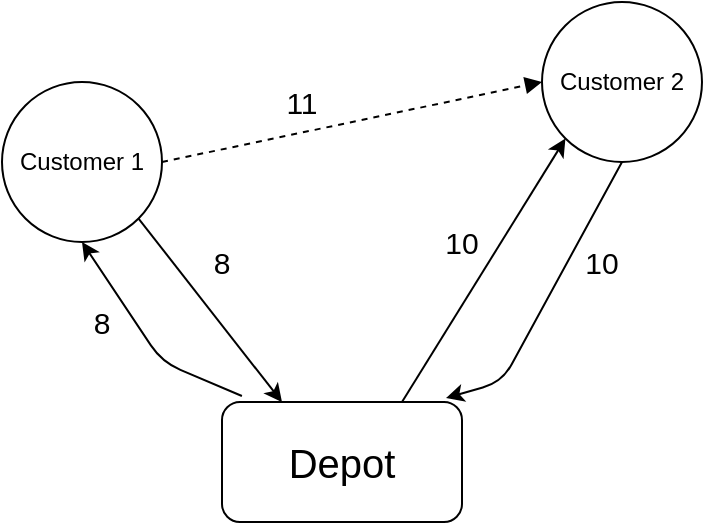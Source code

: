 <mxfile version="12.2.2" type="device" pages="1"><diagram id="AMrCJ3Vq9jp1NVRyr1gg" name="Page-1"><mxGraphModel dx="1422" dy="785" grid="1" gridSize="10" guides="1" tooltips="1" connect="1" arrows="1" fold="1" page="1" pageScale="1" pageWidth="850" pageHeight="1100" math="0" shadow="0"><root><mxCell id="0"/><mxCell id="1" parent="0"/><mxCell id="EdoLUDih1SQuBGTwUvBA-2" value="&lt;font style=&quot;font-size: 20px&quot;&gt;Depot&lt;/font&gt;" style="rounded=1;whiteSpace=wrap;html=1;" parent="1" vertex="1"><mxGeometry x="320" y="280" width="120" height="60" as="geometry"/></mxCell><mxCell id="EdoLUDih1SQuBGTwUvBA-9" value="Customer 2&lt;br&gt;" style="ellipse;whiteSpace=wrap;html=1;aspect=fixed;" parent="1" vertex="1"><mxGeometry x="480" y="80" width="80" height="80" as="geometry"/></mxCell><mxCell id="EdoLUDih1SQuBGTwUvBA-10" value="Customer 1&lt;br&gt;" style="ellipse;whiteSpace=wrap;html=1;aspect=fixed;" parent="1" vertex="1"><mxGeometry x="210" y="120" width="80" height="80" as="geometry"/></mxCell><mxCell id="EdoLUDih1SQuBGTwUvBA-12" value="" style="endArrow=classic;html=1;entryX=0.5;entryY=1;entryDx=0;entryDy=0;exitX=0.083;exitY=-0.05;exitDx=0;exitDy=0;exitPerimeter=0;" parent="1" source="EdoLUDih1SQuBGTwUvBA-2" target="EdoLUDih1SQuBGTwUvBA-10" edge="1"><mxGeometry width="50" height="50" relative="1" as="geometry"><mxPoint x="320" y="270" as="sourcePoint"/><mxPoint x="410" y="230" as="targetPoint"/><Array as="points"><mxPoint x="290" y="260"/></Array></mxGeometry></mxCell><mxCell id="EdoLUDih1SQuBGTwUvBA-13" value="" style="endArrow=classic;html=1;entryX=0.25;entryY=0;entryDx=0;entryDy=0;exitX=1;exitY=1;exitDx=0;exitDy=0;" parent="1" target="EdoLUDih1SQuBGTwUvBA-2" edge="1" source="EdoLUDih1SQuBGTwUvBA-10"><mxGeometry width="50" height="50" relative="1" as="geometry"><mxPoint x="420" y="80" as="sourcePoint"/><mxPoint x="470" y="30" as="targetPoint"/><Array as="points"/></mxGeometry></mxCell><mxCell id="EdoLUDih1SQuBGTwUvBA-14" value="" style="endArrow=classic;html=1;exitX=0.5;exitY=1;exitDx=0;exitDy=0;" parent="1" edge="1" source="EdoLUDih1SQuBGTwUvBA-9"><mxGeometry width="50" height="50" relative="1" as="geometry"><mxPoint x="520" y="210" as="sourcePoint"/><mxPoint x="432" y="278" as="targetPoint"/><Array as="points"><mxPoint x="460" y="270"/></Array></mxGeometry></mxCell><mxCell id="yKOlQn_pJ1tuRd3Hrebq-4" value="" style="endArrow=classic;html=1;entryX=0;entryY=1;entryDx=0;entryDy=0;exitX=0.75;exitY=0;exitDx=0;exitDy=0;" edge="1" parent="1" source="EdoLUDih1SQuBGTwUvBA-2" target="EdoLUDih1SQuBGTwUvBA-9"><mxGeometry width="50" height="50" relative="1" as="geometry"><mxPoint x="700" y="220" as="sourcePoint"/><mxPoint x="571.96" y="338.02" as="targetPoint"/><Array as="points"/></mxGeometry></mxCell><mxCell id="yKOlQn_pJ1tuRd3Hrebq-8" value="&lt;font style=&quot;font-size: 15px&quot;&gt;8&lt;/font&gt;" style="text;html=1;strokeColor=none;fillColor=none;align=center;verticalAlign=middle;whiteSpace=wrap;rounded=0;" vertex="1" parent="1"><mxGeometry x="240" y="230" width="40" height="20" as="geometry"/></mxCell><mxCell id="yKOlQn_pJ1tuRd3Hrebq-12" value="&lt;font style=&quot;font-size: 15px&quot;&gt;8&lt;/font&gt;" style="text;html=1;strokeColor=none;fillColor=none;align=center;verticalAlign=middle;whiteSpace=wrap;rounded=0;" vertex="1" parent="1"><mxGeometry x="300" y="200" width="40" height="20" as="geometry"/></mxCell><mxCell id="yKOlQn_pJ1tuRd3Hrebq-13" value="&lt;font style=&quot;font-size: 15px&quot;&gt;10&lt;/font&gt;" style="text;html=1;strokeColor=none;fillColor=none;align=center;verticalAlign=middle;whiteSpace=wrap;rounded=0;" vertex="1" parent="1"><mxGeometry x="420" y="190" width="40" height="20" as="geometry"/></mxCell><mxCell id="yKOlQn_pJ1tuRd3Hrebq-15" value="&lt;font style=&quot;font-size: 15px&quot;&gt;10&lt;/font&gt;" style="text;html=1;strokeColor=none;fillColor=none;align=center;verticalAlign=middle;whiteSpace=wrap;rounded=0;" vertex="1" parent="1"><mxGeometry x="490" y="200" width="40" height="20" as="geometry"/></mxCell><mxCell id="yKOlQn_pJ1tuRd3Hrebq-16" value="" style="endArrow=block;dashed=1;html=1;entryX=0;entryY=0.5;entryDx=0;entryDy=0;exitX=1;exitY=0.5;exitDx=0;exitDy=0;startArrow=none;startFill=0;endFill=1;" edge="1" parent="1" source="EdoLUDih1SQuBGTwUvBA-10" target="EdoLUDih1SQuBGTwUvBA-9"><mxGeometry width="50" height="50" relative="1" as="geometry"><mxPoint x="210" y="410" as="sourcePoint"/><mxPoint x="260" y="360" as="targetPoint"/></mxGeometry></mxCell><mxCell id="yKOlQn_pJ1tuRd3Hrebq-18" value="&lt;font style=&quot;font-size: 15px&quot;&gt;11&lt;/font&gt;" style="text;html=1;strokeColor=none;fillColor=none;align=center;verticalAlign=middle;whiteSpace=wrap;rounded=0;" vertex="1" parent="1"><mxGeometry x="340" y="120" width="40" height="20" as="geometry"/></mxCell></root></mxGraphModel></diagram></mxfile>